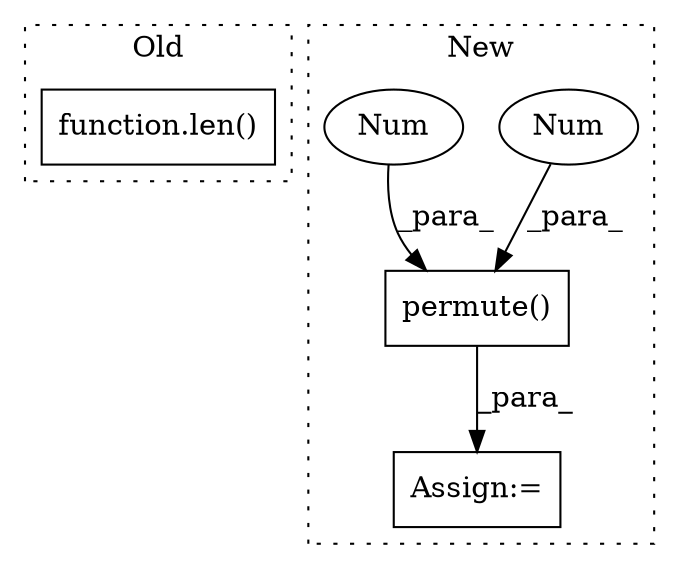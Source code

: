 digraph G {
subgraph cluster0 {
1 [label="function.len()" a="75" s="1253,1274" l="4,1" shape="box"];
label = "Old";
style="dotted";
}
subgraph cluster1 {
2 [label="permute()" a="75" s="1931,1971" l="33,1" shape="box"];
3 [label="Num" a="76" s="1968" l="1" shape="ellipse"];
4 [label="Num" a="76" s="1970" l="1" shape="ellipse"];
5 [label="Assign:=" a="68" s="1928" l="3" shape="box"];
label = "New";
style="dotted";
}
2 -> 5 [label="_para_"];
3 -> 2 [label="_para_"];
4 -> 2 [label="_para_"];
}